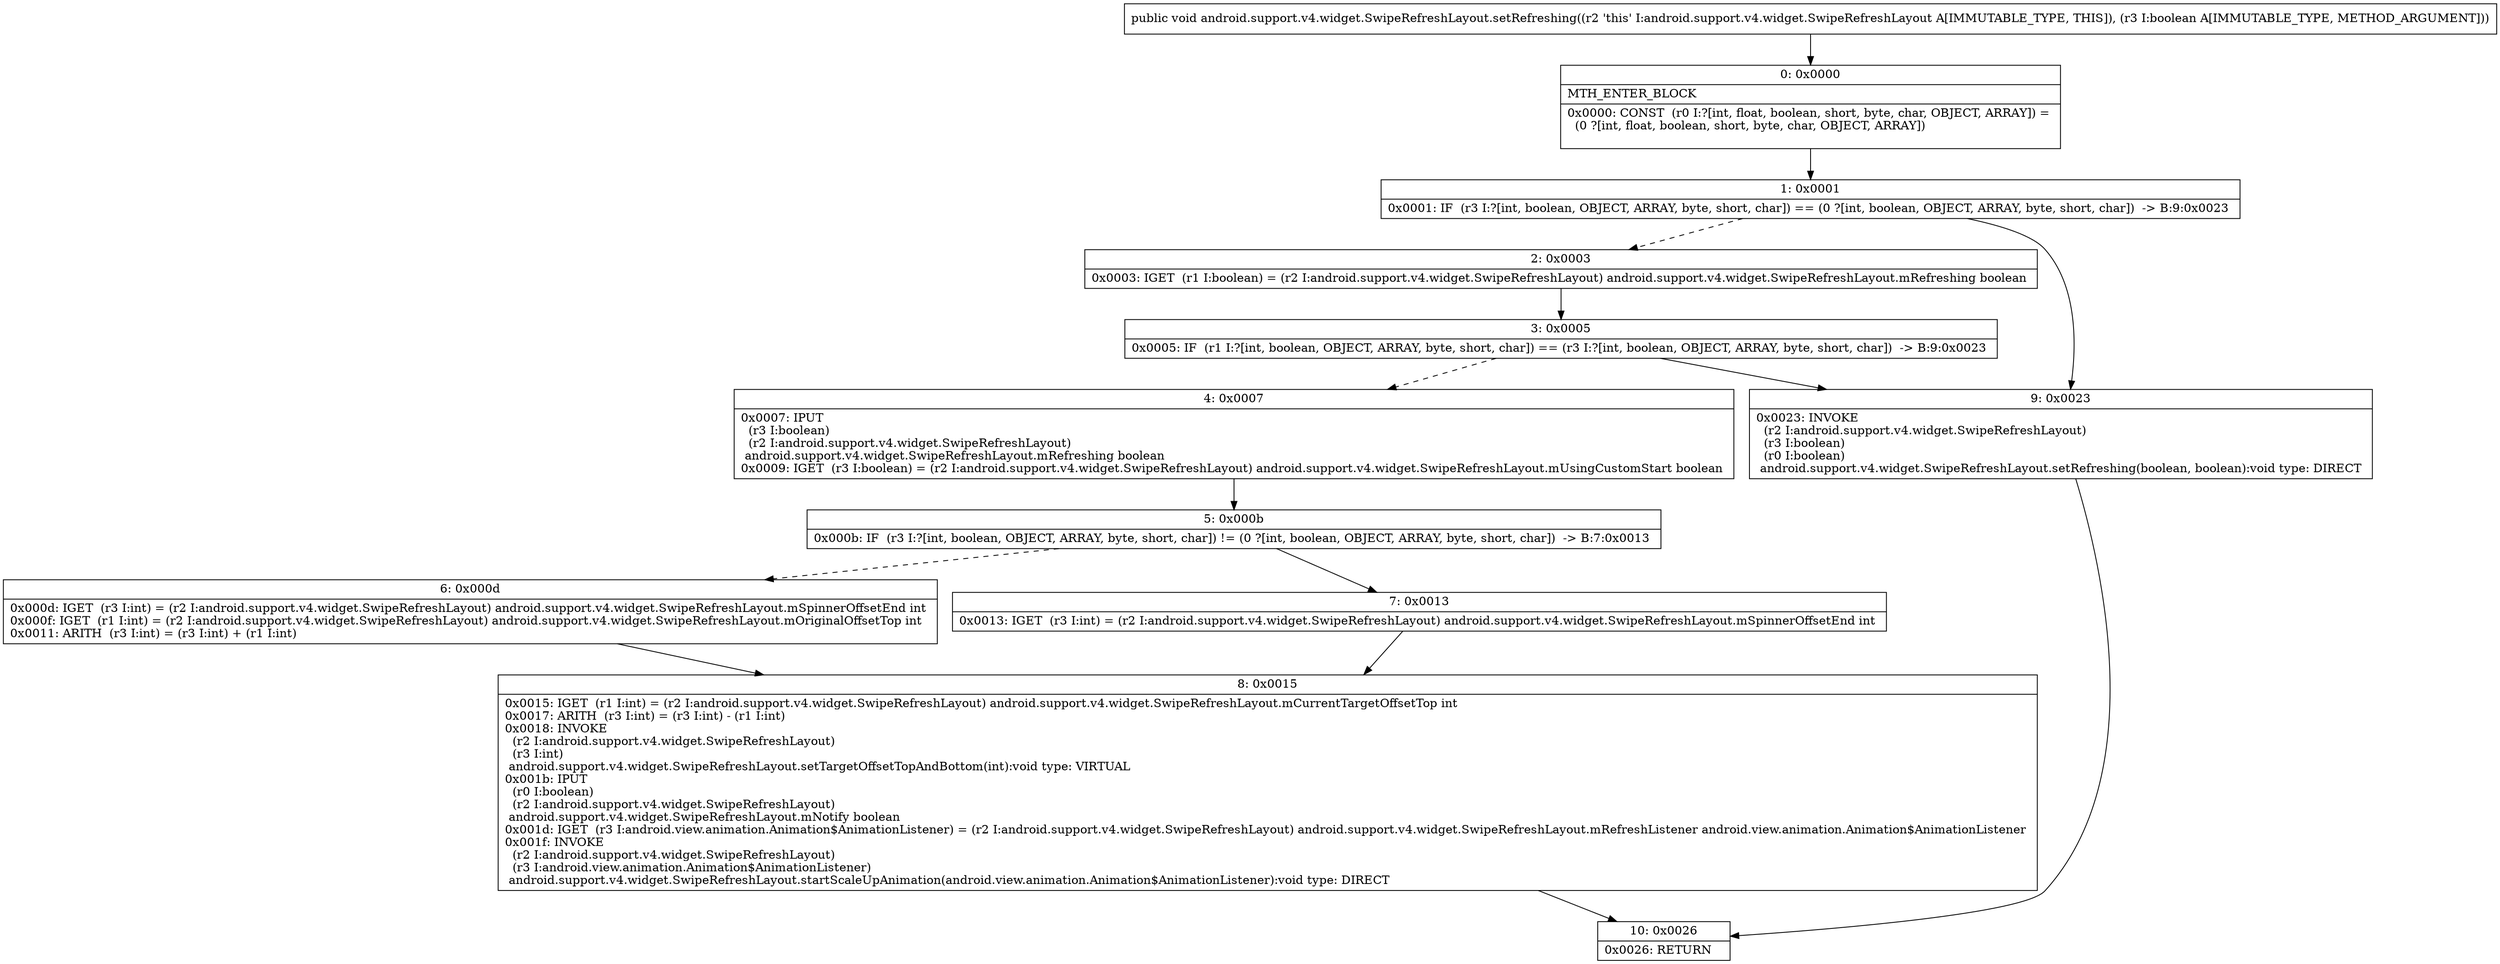 digraph "CFG forandroid.support.v4.widget.SwipeRefreshLayout.setRefreshing(Z)V" {
Node_0 [shape=record,label="{0\:\ 0x0000|MTH_ENTER_BLOCK\l|0x0000: CONST  (r0 I:?[int, float, boolean, short, byte, char, OBJECT, ARRAY]) = \l  (0 ?[int, float, boolean, short, byte, char, OBJECT, ARRAY])\l \l}"];
Node_1 [shape=record,label="{1\:\ 0x0001|0x0001: IF  (r3 I:?[int, boolean, OBJECT, ARRAY, byte, short, char]) == (0 ?[int, boolean, OBJECT, ARRAY, byte, short, char])  \-\> B:9:0x0023 \l}"];
Node_2 [shape=record,label="{2\:\ 0x0003|0x0003: IGET  (r1 I:boolean) = (r2 I:android.support.v4.widget.SwipeRefreshLayout) android.support.v4.widget.SwipeRefreshLayout.mRefreshing boolean \l}"];
Node_3 [shape=record,label="{3\:\ 0x0005|0x0005: IF  (r1 I:?[int, boolean, OBJECT, ARRAY, byte, short, char]) == (r3 I:?[int, boolean, OBJECT, ARRAY, byte, short, char])  \-\> B:9:0x0023 \l}"];
Node_4 [shape=record,label="{4\:\ 0x0007|0x0007: IPUT  \l  (r3 I:boolean)\l  (r2 I:android.support.v4.widget.SwipeRefreshLayout)\l android.support.v4.widget.SwipeRefreshLayout.mRefreshing boolean \l0x0009: IGET  (r3 I:boolean) = (r2 I:android.support.v4.widget.SwipeRefreshLayout) android.support.v4.widget.SwipeRefreshLayout.mUsingCustomStart boolean \l}"];
Node_5 [shape=record,label="{5\:\ 0x000b|0x000b: IF  (r3 I:?[int, boolean, OBJECT, ARRAY, byte, short, char]) != (0 ?[int, boolean, OBJECT, ARRAY, byte, short, char])  \-\> B:7:0x0013 \l}"];
Node_6 [shape=record,label="{6\:\ 0x000d|0x000d: IGET  (r3 I:int) = (r2 I:android.support.v4.widget.SwipeRefreshLayout) android.support.v4.widget.SwipeRefreshLayout.mSpinnerOffsetEnd int \l0x000f: IGET  (r1 I:int) = (r2 I:android.support.v4.widget.SwipeRefreshLayout) android.support.v4.widget.SwipeRefreshLayout.mOriginalOffsetTop int \l0x0011: ARITH  (r3 I:int) = (r3 I:int) + (r1 I:int) \l}"];
Node_7 [shape=record,label="{7\:\ 0x0013|0x0013: IGET  (r3 I:int) = (r2 I:android.support.v4.widget.SwipeRefreshLayout) android.support.v4.widget.SwipeRefreshLayout.mSpinnerOffsetEnd int \l}"];
Node_8 [shape=record,label="{8\:\ 0x0015|0x0015: IGET  (r1 I:int) = (r2 I:android.support.v4.widget.SwipeRefreshLayout) android.support.v4.widget.SwipeRefreshLayout.mCurrentTargetOffsetTop int \l0x0017: ARITH  (r3 I:int) = (r3 I:int) \- (r1 I:int) \l0x0018: INVOKE  \l  (r2 I:android.support.v4.widget.SwipeRefreshLayout)\l  (r3 I:int)\l android.support.v4.widget.SwipeRefreshLayout.setTargetOffsetTopAndBottom(int):void type: VIRTUAL \l0x001b: IPUT  \l  (r0 I:boolean)\l  (r2 I:android.support.v4.widget.SwipeRefreshLayout)\l android.support.v4.widget.SwipeRefreshLayout.mNotify boolean \l0x001d: IGET  (r3 I:android.view.animation.Animation$AnimationListener) = (r2 I:android.support.v4.widget.SwipeRefreshLayout) android.support.v4.widget.SwipeRefreshLayout.mRefreshListener android.view.animation.Animation$AnimationListener \l0x001f: INVOKE  \l  (r2 I:android.support.v4.widget.SwipeRefreshLayout)\l  (r3 I:android.view.animation.Animation$AnimationListener)\l android.support.v4.widget.SwipeRefreshLayout.startScaleUpAnimation(android.view.animation.Animation$AnimationListener):void type: DIRECT \l}"];
Node_9 [shape=record,label="{9\:\ 0x0023|0x0023: INVOKE  \l  (r2 I:android.support.v4.widget.SwipeRefreshLayout)\l  (r3 I:boolean)\l  (r0 I:boolean)\l android.support.v4.widget.SwipeRefreshLayout.setRefreshing(boolean, boolean):void type: DIRECT \l}"];
Node_10 [shape=record,label="{10\:\ 0x0026|0x0026: RETURN   \l}"];
MethodNode[shape=record,label="{public void android.support.v4.widget.SwipeRefreshLayout.setRefreshing((r2 'this' I:android.support.v4.widget.SwipeRefreshLayout A[IMMUTABLE_TYPE, THIS]), (r3 I:boolean A[IMMUTABLE_TYPE, METHOD_ARGUMENT])) }"];
MethodNode -> Node_0;
Node_0 -> Node_1;
Node_1 -> Node_2[style=dashed];
Node_1 -> Node_9;
Node_2 -> Node_3;
Node_3 -> Node_4[style=dashed];
Node_3 -> Node_9;
Node_4 -> Node_5;
Node_5 -> Node_6[style=dashed];
Node_5 -> Node_7;
Node_6 -> Node_8;
Node_7 -> Node_8;
Node_8 -> Node_10;
Node_9 -> Node_10;
}

